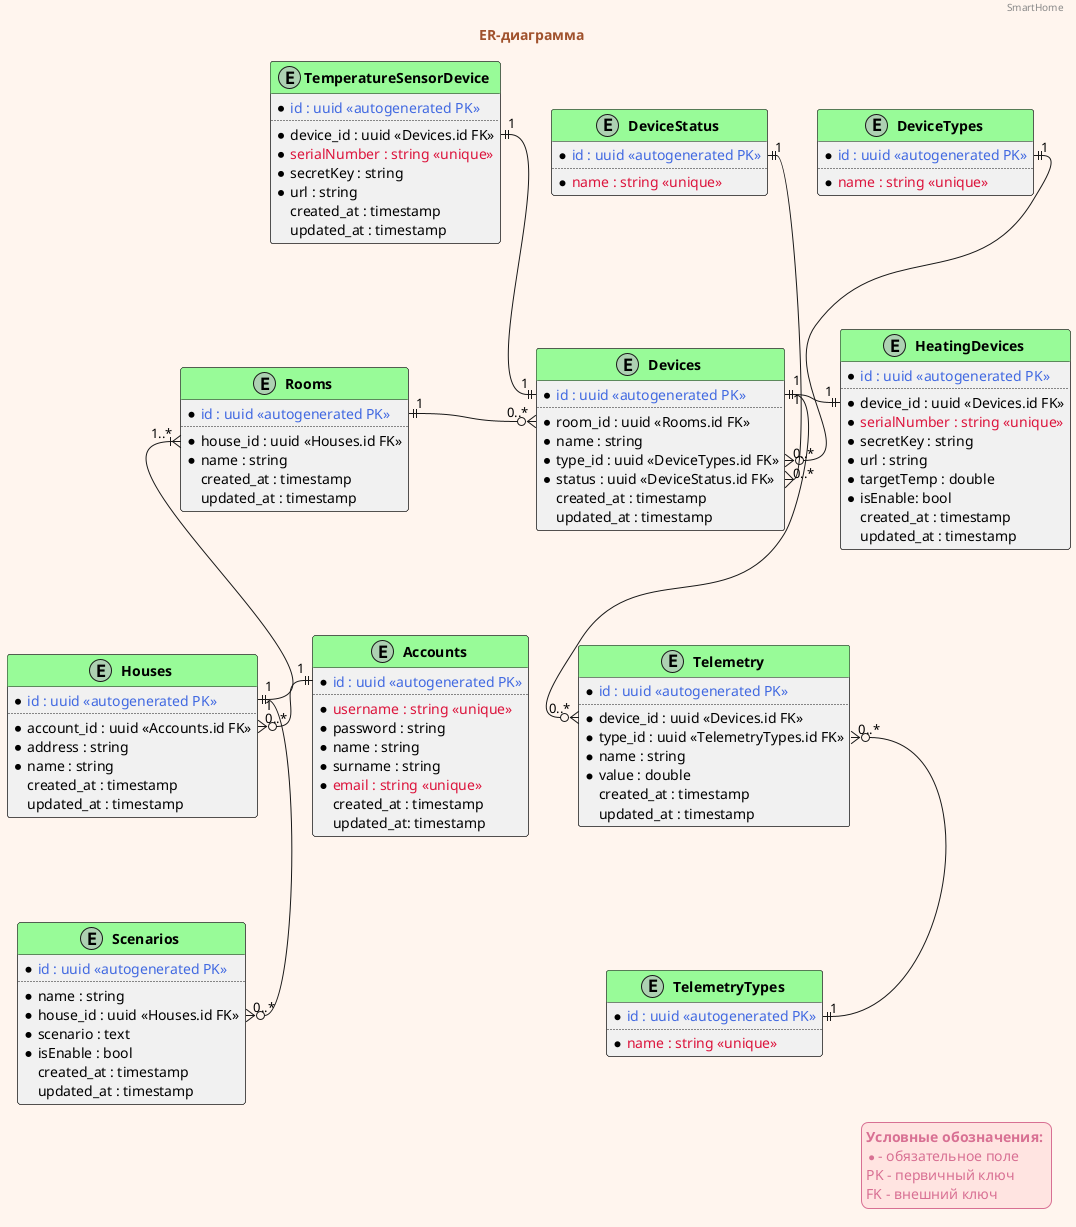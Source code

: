 @startuml

'=====Style=====
!function $autogenerated($a)
!return "<color:RoyalBlue>" + $a + " <<autogenerated PK>></color>"
!endfunction

!function $unique($a)
!return "<color:Crimson>" + $a + " <<unique>></color>"
!endfunction

!function $setBold($a)
!return "<b>" + $a + " </b>"
!endfunction

skinparam BackgroundColor SeaShell
skinparam LegendBackgroundColor MistyRose
skinparam LegendBorderColor PaleVioletRed
skinparam LegendFontColor PaleVioletRed

skinparam Class {
    HeaderBackgroundColor PaleGreen
}

skinparam TitleFontColor Sienna

legend right
$setBold("Условные обозначения:")
* - обязательное поле
PK - первичный ключ
FK - внешний ключ
end legend
'==========

header SmartHome
title ER-диаграмма

entity "$setBold("Accounts")" as Accounts{
    * $autogenerated("id : uuid")
    ..
    * $unique("username : string")
    * password : string
    * name : string
    * surname : string
    * $unique("email : string")
    created_at : timestamp
    updated_at: timestamp
}

entity "$setBold("Houses")" as Houses {
    * $autogenerated("id : uuid")
    ..
    * account_id : uuid <<Accounts.id FK>>
    * address : string
    * name : string
    created_at : timestamp
    updated_at : timestamp
}

entity "$setBold("Rooms")" as Rooms {
    * $autogenerated("id : uuid")
    ..
    * house_id : uuid <<Houses.id FK>>
    * name : string
    created_at : timestamp
    updated_at : timestamp
}

entity "$setBold("Devices")" as Devices {
    * $autogenerated("id : uuid")
    ..
    * room_id : uuid <<Rooms.id FK>>
    * name : string
    * type_id : uuid <<DeviceTypes.id FK>>
    * status : uuid <<DeviceStatus.id FK>>
    created_at : timestamp
    updated_at : timestamp
}

entity "$setBold("Telemetry")" as Telemetry {
    * $autogenerated("id : uuid")
    ..
    * device_id : uuid <<Devices.id FK>>
    * type_id : uuid <<TelemetryTypes.id FK>>
    * name : string
    * value : double
    created_at : timestamp
    updated_at : timestamp
}

entity "$setBold("DeviceTypes")" as DeviceTypes {
    * $autogenerated("id : uuid")
    ..
    * $unique("name : string")
}

entity "$setBold("TelemetryTypes")" as TelemetryTypes {
    * $autogenerated("id : uuid")
    ..
    * $unique("name : string")
}

entity "$setBold("DeviceStatus")" as DeviceStatus {
    * $autogenerated("id : uuid")
    ..
    * $unique("name : string")
}

entity "$setBold("Scenarios")" as Scenarios {
    * $autogenerated("id : uuid")
    ..
    * name : string
    * house_id : uuid <<Houses.id FK>>
    * scenario : text
    * isEnable : bool
    created_at : timestamp
    updated_at : timestamp
}

entity "$setBold("HeatingDevices")" as HeatingDevices {
    * $autogenerated("id : uuid")
    ..
    * device_id : uuid <<Devices.id FK>>
    * $unique("serialNumber : string")
    * secretKey : string
    * url : string
    * targetTemp : double
    * isEnable: bool
    created_at : timestamp
    updated_at : timestamp
}

entity "$setBold("TemperatureSensorDevice")" as TemperatureSensorDevice {
    * $autogenerated("id : uuid")
    ..
    * device_id : uuid <<Devices.id FK>>
    * $unique("serialNumber : string")
    * secretKey : string
    * url : string
    created_at : timestamp
    updated_at : timestamp
}

Accounts::id "1" ||-o{ "0..*" Houses::account_id : ""

Houses::id "1" ||-up-|{ "1..*" Rooms::house_id : ""
Houses::id "1" ||-down-o{ "0..*" Scenarios::house_id : ""

Rooms::id "1" ||-o{ "0..*" Devices::room_id : ""

Devices::id "1" ||-down-o{ "0..*" Telemetry::device_id : ""
Devices::type_id "0..*" }o-up-|| "1" DeviceTypes::id : ""
Devices::status "0..*" }-up-|| "1" DeviceStatus::id : ""
Devices::id "1" ||-|| "1" HeatingDevices::device_id : ""
Devices::id "1" ||-up-|| "1" TemperatureSensorDevice::device_id : ""

Telemetry::type_id "0..*" }o-down-|| "1" TelemetryTypes::id : ""

@enduml